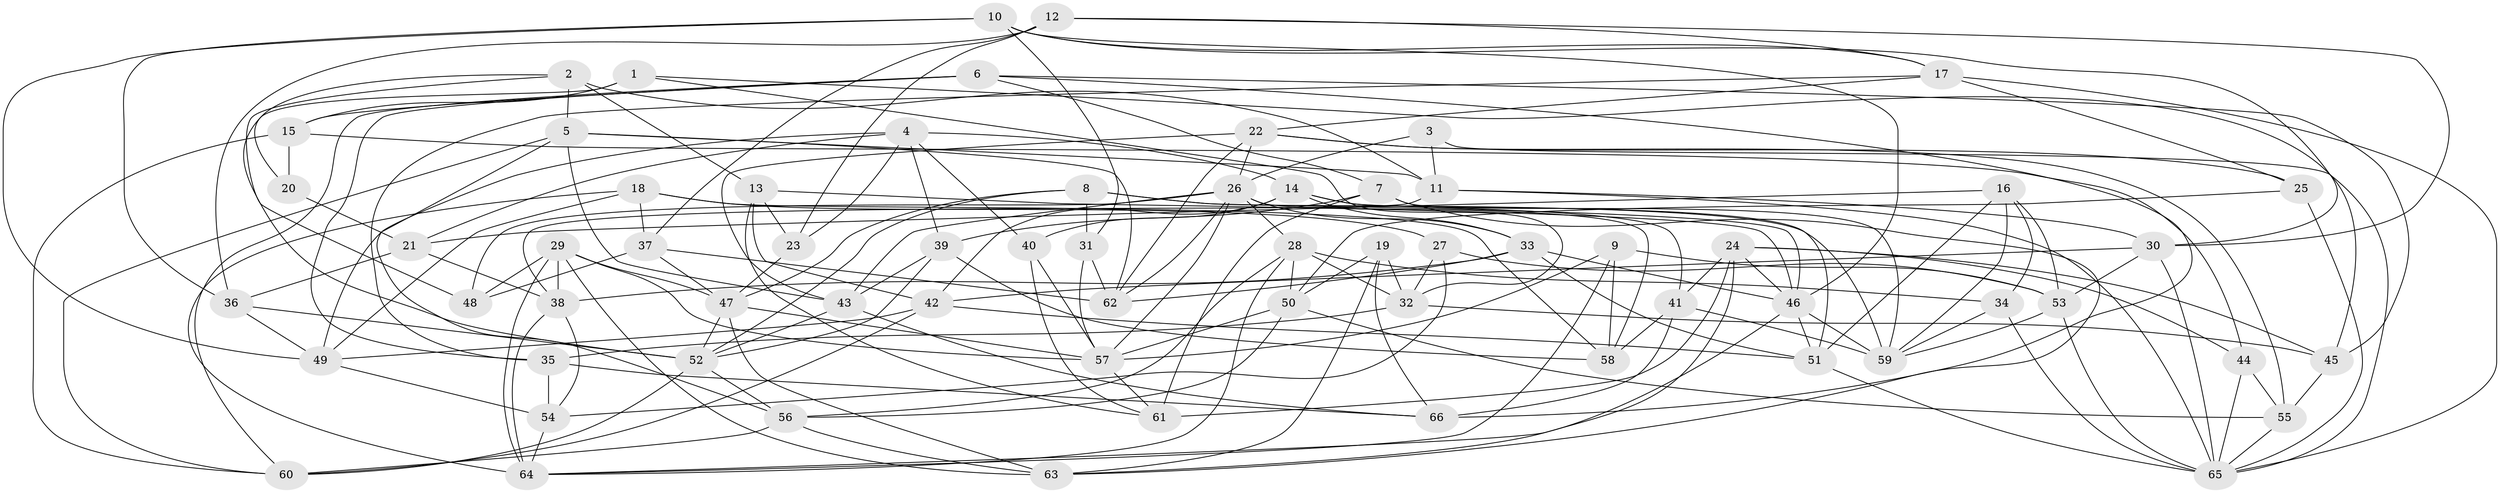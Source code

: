 // original degree distribution, {4: 1.0}
// Generated by graph-tools (version 1.1) at 2025/03/03/09/25 03:03:06]
// undirected, 66 vertices, 182 edges
graph export_dot {
graph [start="1"]
  node [color=gray90,style=filled];
  1;
  2;
  3;
  4;
  5;
  6;
  7;
  8;
  9;
  10;
  11;
  12;
  13;
  14;
  15;
  16;
  17;
  18;
  19;
  20;
  21;
  22;
  23;
  24;
  25;
  26;
  27;
  28;
  29;
  30;
  31;
  32;
  33;
  34;
  35;
  36;
  37;
  38;
  39;
  40;
  41;
  42;
  43;
  44;
  45;
  46;
  47;
  48;
  49;
  50;
  51;
  52;
  53;
  54;
  55;
  56;
  57;
  58;
  59;
  60;
  61;
  62;
  63;
  64;
  65;
  66;
  1 -- 15 [weight=1.0];
  1 -- 32 [weight=1.0];
  1 -- 45 [weight=1.0];
  1 -- 52 [weight=1.0];
  2 -- 5 [weight=1.0];
  2 -- 11 [weight=1.0];
  2 -- 13 [weight=2.0];
  2 -- 20 [weight=1.0];
  2 -- 48 [weight=1.0];
  3 -- 11 [weight=1.0];
  3 -- 26 [weight=2.0];
  3 -- 65 [weight=1.0];
  4 -- 14 [weight=1.0];
  4 -- 21 [weight=1.0];
  4 -- 23 [weight=1.0];
  4 -- 39 [weight=1.0];
  4 -- 40 [weight=1.0];
  4 -- 49 [weight=1.0];
  5 -- 11 [weight=1.0];
  5 -- 43 [weight=1.0];
  5 -- 56 [weight=1.0];
  5 -- 60 [weight=1.0];
  5 -- 62 [weight=1.0];
  6 -- 7 [weight=1.0];
  6 -- 15 [weight=1.0];
  6 -- 35 [weight=1.0];
  6 -- 45 [weight=1.0];
  6 -- 60 [weight=1.0];
  6 -- 66 [weight=1.0];
  7 -- 39 [weight=1.0];
  7 -- 59 [weight=1.0];
  7 -- 61 [weight=2.0];
  7 -- 63 [weight=1.0];
  8 -- 31 [weight=1.0];
  8 -- 46 [weight=1.0];
  8 -- 47 [weight=1.0];
  8 -- 52 [weight=1.0];
  8 -- 59 [weight=2.0];
  9 -- 53 [weight=1.0];
  9 -- 57 [weight=1.0];
  9 -- 58 [weight=1.0];
  9 -- 64 [weight=1.0];
  10 -- 17 [weight=1.0];
  10 -- 30 [weight=1.0];
  10 -- 31 [weight=1.0];
  10 -- 36 [weight=1.0];
  10 -- 46 [weight=1.0];
  10 -- 49 [weight=1.0];
  11 -- 30 [weight=1.0];
  11 -- 38 [weight=1.0];
  11 -- 65 [weight=1.0];
  12 -- 17 [weight=1.0];
  12 -- 23 [weight=1.0];
  12 -- 30 [weight=1.0];
  12 -- 36 [weight=1.0];
  12 -- 37 [weight=2.0];
  13 -- 23 [weight=1.0];
  13 -- 42 [weight=1.0];
  13 -- 46 [weight=1.0];
  13 -- 61 [weight=1.0];
  14 -- 33 [weight=1.0];
  14 -- 40 [weight=1.0];
  14 -- 41 [weight=1.0];
  14 -- 42 [weight=1.0];
  14 -- 51 [weight=1.0];
  15 -- 20 [weight=2.0];
  15 -- 44 [weight=1.0];
  15 -- 60 [weight=1.0];
  16 -- 21 [weight=2.0];
  16 -- 34 [weight=1.0];
  16 -- 51 [weight=1.0];
  16 -- 53 [weight=1.0];
  16 -- 59 [weight=1.0];
  17 -- 22 [weight=1.0];
  17 -- 25 [weight=1.0];
  17 -- 35 [weight=1.0];
  17 -- 65 [weight=1.0];
  18 -- 27 [weight=1.0];
  18 -- 37 [weight=1.0];
  18 -- 49 [weight=1.0];
  18 -- 58 [weight=1.0];
  18 -- 64 [weight=2.0];
  19 -- 32 [weight=1.0];
  19 -- 50 [weight=1.0];
  19 -- 63 [weight=1.0];
  19 -- 66 [weight=1.0];
  20 -- 21 [weight=1.0];
  21 -- 36 [weight=1.0];
  21 -- 38 [weight=1.0];
  22 -- 25 [weight=1.0];
  22 -- 26 [weight=1.0];
  22 -- 43 [weight=1.0];
  22 -- 55 [weight=1.0];
  22 -- 62 [weight=1.0];
  23 -- 47 [weight=1.0];
  24 -- 41 [weight=1.0];
  24 -- 44 [weight=1.0];
  24 -- 45 [weight=1.0];
  24 -- 46 [weight=1.0];
  24 -- 61 [weight=1.0];
  24 -- 63 [weight=1.0];
  25 -- 50 [weight=1.0];
  25 -- 65 [weight=1.0];
  26 -- 28 [weight=1.0];
  26 -- 33 [weight=1.0];
  26 -- 43 [weight=1.0];
  26 -- 48 [weight=1.0];
  26 -- 57 [weight=1.0];
  26 -- 58 [weight=1.0];
  26 -- 62 [weight=1.0];
  27 -- 32 [weight=1.0];
  27 -- 53 [weight=1.0];
  27 -- 54 [weight=1.0];
  28 -- 32 [weight=1.0];
  28 -- 34 [weight=1.0];
  28 -- 50 [weight=1.0];
  28 -- 56 [weight=1.0];
  28 -- 64 [weight=1.0];
  29 -- 38 [weight=1.0];
  29 -- 47 [weight=1.0];
  29 -- 48 [weight=1.0];
  29 -- 57 [weight=1.0];
  29 -- 63 [weight=1.0];
  29 -- 64 [weight=1.0];
  30 -- 42 [weight=1.0];
  30 -- 53 [weight=1.0];
  30 -- 65 [weight=1.0];
  31 -- 57 [weight=1.0];
  31 -- 62 [weight=1.0];
  32 -- 35 [weight=1.0];
  32 -- 45 [weight=1.0];
  33 -- 38 [weight=1.0];
  33 -- 46 [weight=1.0];
  33 -- 51 [weight=1.0];
  33 -- 62 [weight=1.0];
  34 -- 59 [weight=1.0];
  34 -- 65 [weight=1.0];
  35 -- 54 [weight=2.0];
  35 -- 66 [weight=1.0];
  36 -- 49 [weight=1.0];
  36 -- 52 [weight=2.0];
  37 -- 47 [weight=1.0];
  37 -- 48 [weight=1.0];
  37 -- 62 [weight=1.0];
  38 -- 54 [weight=1.0];
  38 -- 64 [weight=1.0];
  39 -- 43 [weight=1.0];
  39 -- 52 [weight=1.0];
  39 -- 58 [weight=2.0];
  40 -- 57 [weight=1.0];
  40 -- 61 [weight=1.0];
  41 -- 58 [weight=1.0];
  41 -- 59 [weight=1.0];
  41 -- 66 [weight=2.0];
  42 -- 49 [weight=1.0];
  42 -- 51 [weight=1.0];
  42 -- 60 [weight=1.0];
  43 -- 52 [weight=1.0];
  43 -- 66 [weight=1.0];
  44 -- 55 [weight=1.0];
  44 -- 65 [weight=1.0];
  45 -- 55 [weight=2.0];
  46 -- 51 [weight=1.0];
  46 -- 59 [weight=1.0];
  46 -- 64 [weight=1.0];
  47 -- 52 [weight=2.0];
  47 -- 57 [weight=1.0];
  47 -- 63 [weight=1.0];
  49 -- 54 [weight=1.0];
  50 -- 55 [weight=1.0];
  50 -- 56 [weight=1.0];
  50 -- 57 [weight=1.0];
  51 -- 65 [weight=1.0];
  52 -- 56 [weight=1.0];
  52 -- 60 [weight=1.0];
  53 -- 59 [weight=1.0];
  53 -- 65 [weight=1.0];
  54 -- 64 [weight=1.0];
  55 -- 65 [weight=1.0];
  56 -- 60 [weight=1.0];
  56 -- 63 [weight=1.0];
  57 -- 61 [weight=1.0];
}
